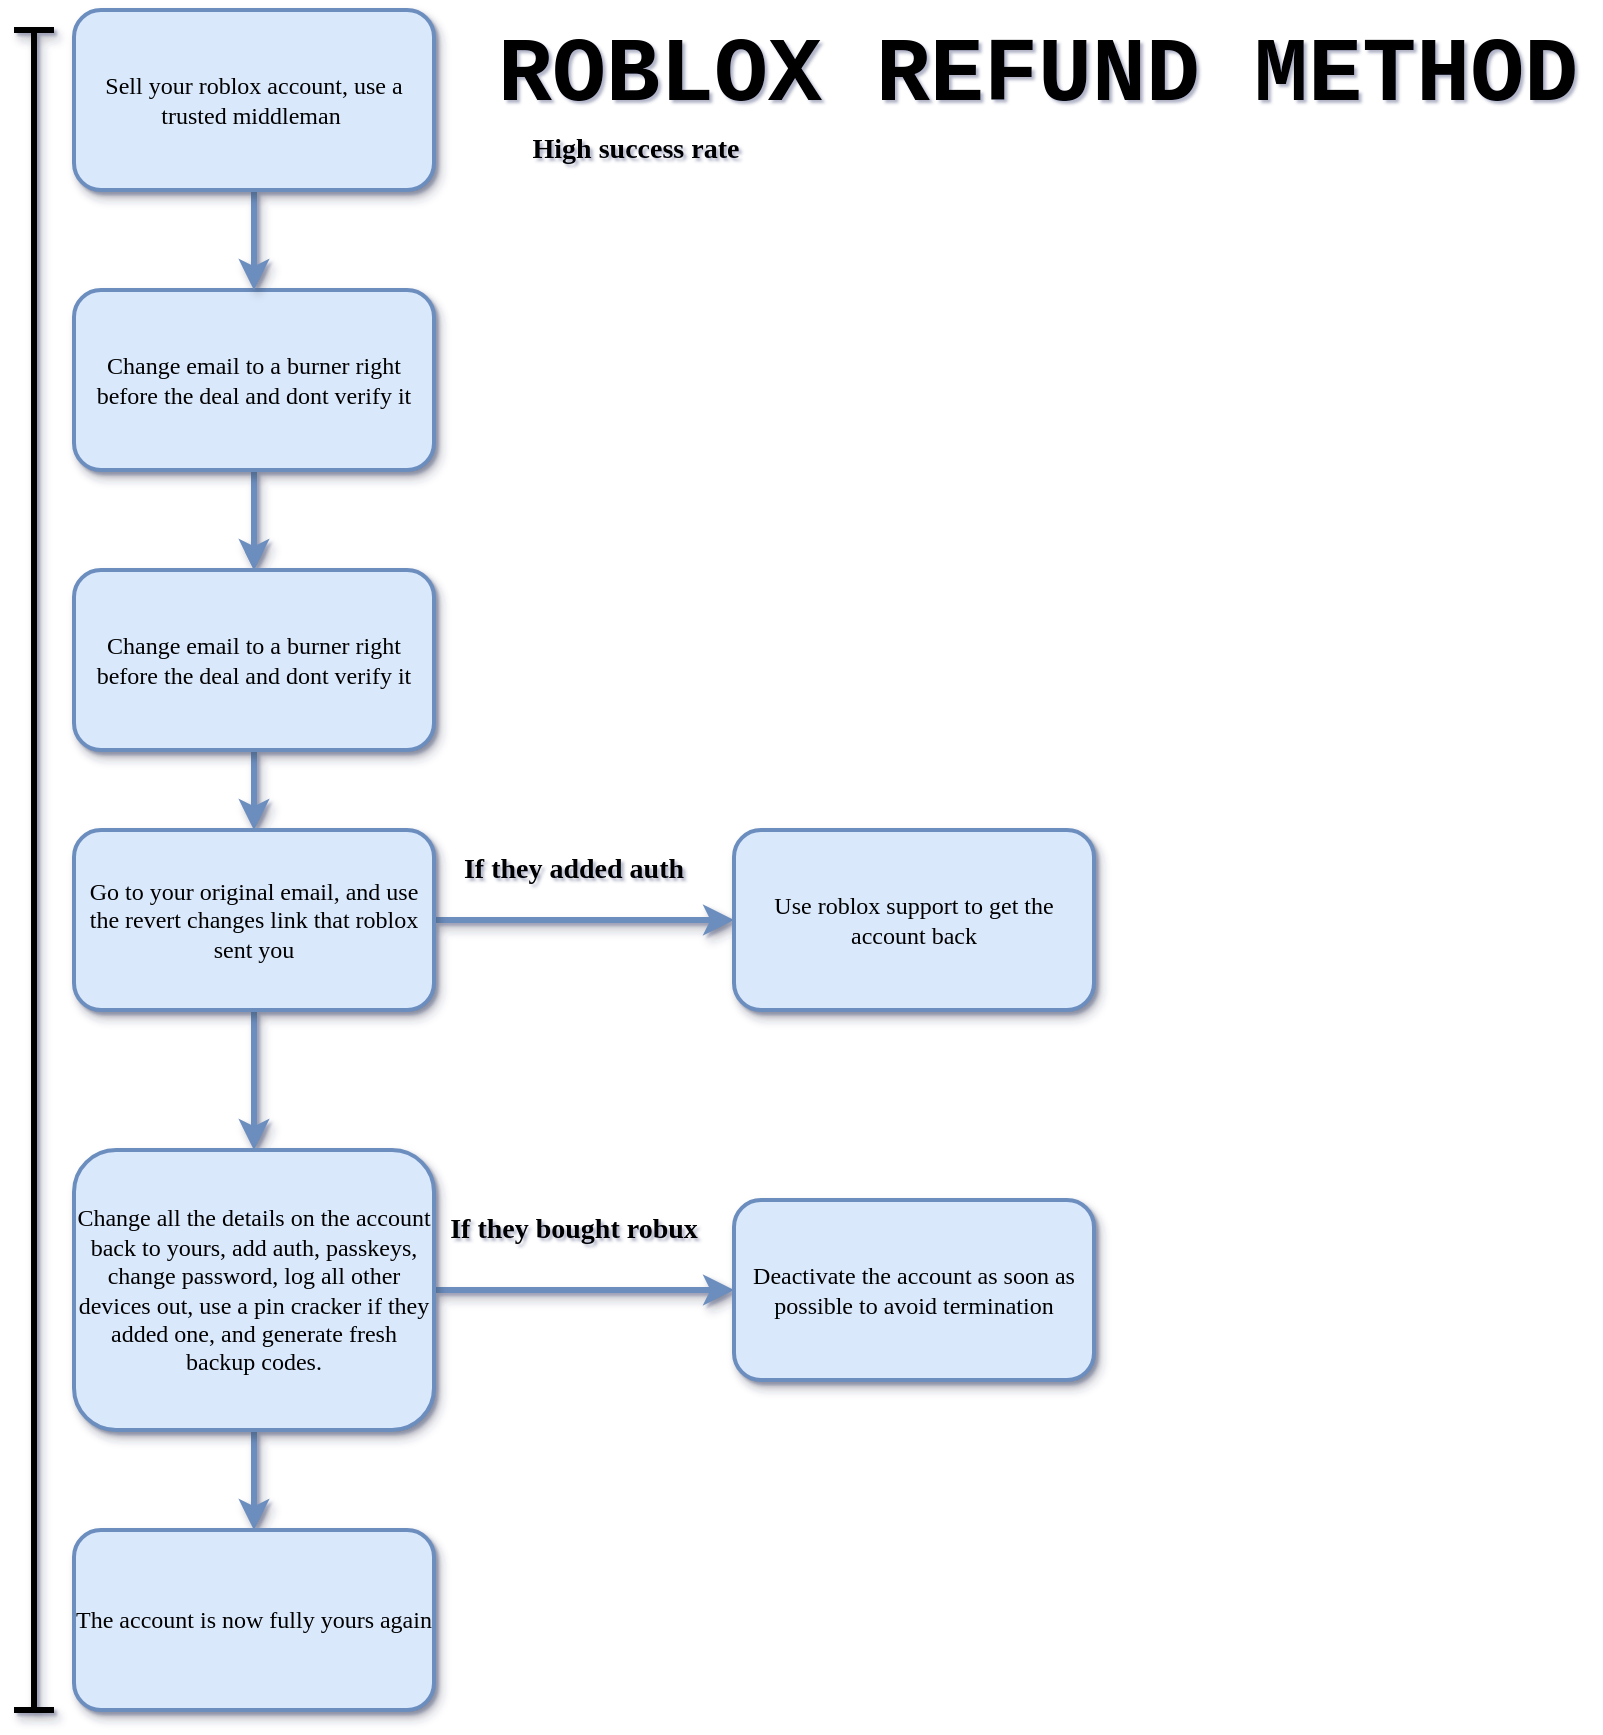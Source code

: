<mxfile version="26.1.1">
  <diagram id="C5RBs43oDa-KdzZeNtuy" name="Page-1">
    <mxGraphModel dx="1687" dy="885" grid="0" gridSize="10" guides="1" tooltips="1" connect="1" arrows="1" fold="1" page="1" pageScale="1" pageWidth="827" pageHeight="1169" background="#FFFFFF" math="0" shadow="1" adaptiveColors="auto">
      <root>
        <mxCell id="WIyWlLk6GJQsqaUBKTNV-0" />
        <mxCell id="WIyWlLk6GJQsqaUBKTNV-1" parent="WIyWlLk6GJQsqaUBKTNV-0" />
        <mxCell id="pRwvmZpkhUVEJQC-uLtn-13" style="edgeStyle=orthogonalEdgeStyle;rounded=1;orthogonalLoop=1;jettySize=auto;html=1;exitX=0.5;exitY=1;exitDx=0;exitDy=0;entryX=0.5;entryY=0;entryDx=0;entryDy=0;strokeWidth=3;shadow=1;snapToPoint=0;fixDash=0;backgroundOutline=0;fillColor=#dae8fc;strokeColor=#6c8ebf;" edge="1" parent="WIyWlLk6GJQsqaUBKTNV-1" source="WIyWlLk6GJQsqaUBKTNV-3" target="pRwvmZpkhUVEJQC-uLtn-1">
          <mxGeometry relative="1" as="geometry" />
        </mxCell>
        <mxCell id="pRwvmZpkhUVEJQC-uLtn-19" value="" style="edgeStyle=orthogonalEdgeStyle;rounded=1;orthogonalLoop=1;jettySize=auto;html=1;snapToPoint=0;fixDash=0;backgroundOutline=0;fillColor=#dae8fc;strokeColor=#6c8ebf;" edge="1" parent="WIyWlLk6GJQsqaUBKTNV-1" source="WIyWlLk6GJQsqaUBKTNV-3" target="pRwvmZpkhUVEJQC-uLtn-1">
          <mxGeometry relative="1" as="geometry" />
        </mxCell>
        <mxCell id="WIyWlLk6GJQsqaUBKTNV-3" value="&lt;font face=&quot;Verdana&quot;&gt;Change email to a burner right before the deal and dont verify it&lt;/font&gt;" style="rounded=1;whiteSpace=wrap;html=1;fontSize=12;glass=0;strokeWidth=2;shadow=1;snapToPoint=0;fixDash=0;backgroundOutline=0;fillColor=#dae8fc;strokeColor=#6c8ebf;" parent="WIyWlLk6GJQsqaUBKTNV-1" vertex="1">
          <mxGeometry x="40" y="150" width="180" height="90" as="geometry" />
        </mxCell>
        <mxCell id="pRwvmZpkhUVEJQC-uLtn-14" style="edgeStyle=orthogonalEdgeStyle;rounded=1;orthogonalLoop=1;jettySize=auto;html=1;exitX=0.5;exitY=1;exitDx=0;exitDy=0;strokeWidth=3;shadow=1;snapToPoint=0;fixDash=0;backgroundOutline=0;fillColor=#dae8fc;strokeColor=#6c8ebf;" edge="1" parent="WIyWlLk6GJQsqaUBKTNV-1" source="pRwvmZpkhUVEJQC-uLtn-1" target="pRwvmZpkhUVEJQC-uLtn-3">
          <mxGeometry relative="1" as="geometry" />
        </mxCell>
        <mxCell id="pRwvmZpkhUVEJQC-uLtn-1" value="&lt;font face=&quot;Verdana&quot;&gt;Change email to a burner right before the deal and dont verify it&lt;/font&gt;" style="rounded=1;whiteSpace=wrap;html=1;fontSize=12;glass=0;strokeWidth=2;shadow=1;container=0;snapToPoint=0;fixDash=0;backgroundOutline=0;fillColor=#dae8fc;strokeColor=#6c8ebf;" vertex="1" parent="WIyWlLk6GJQsqaUBKTNV-1">
          <mxGeometry x="40" y="290" width="180" height="90" as="geometry" />
        </mxCell>
        <mxCell id="pRwvmZpkhUVEJQC-uLtn-11" style="edgeStyle=orthogonalEdgeStyle;rounded=1;orthogonalLoop=1;jettySize=auto;html=1;exitX=1;exitY=0.5;exitDx=0;exitDy=0;entryX=0;entryY=0.5;entryDx=0;entryDy=0;strokeWidth=3;curved=0;shadow=1;snapToPoint=0;fixDash=0;backgroundOutline=0;fillColor=#dae8fc;strokeColor=#6c8ebf;" edge="1" parent="WIyWlLk6GJQsqaUBKTNV-1" source="pRwvmZpkhUVEJQC-uLtn-3" target="pRwvmZpkhUVEJQC-uLtn-5">
          <mxGeometry relative="1" as="geometry" />
        </mxCell>
        <mxCell id="pRwvmZpkhUVEJQC-uLtn-12" style="edgeStyle=orthogonalEdgeStyle;rounded=1;orthogonalLoop=1;jettySize=auto;html=1;entryX=0.5;entryY=0;entryDx=0;entryDy=0;strokeWidth=3;shadow=1;snapToPoint=0;fixDash=0;backgroundOutline=0;fillColor=#dae8fc;strokeColor=#6c8ebf;" edge="1" parent="WIyWlLk6GJQsqaUBKTNV-1" source="pRwvmZpkhUVEJQC-uLtn-3" target="pRwvmZpkhUVEJQC-uLtn-6">
          <mxGeometry relative="1" as="geometry" />
        </mxCell>
        <mxCell id="pRwvmZpkhUVEJQC-uLtn-3" value="&lt;font face=&quot;Verdana&quot;&gt;Go to your original email, and use the revert changes link that roblox sent you&lt;/font&gt;" style="rounded=1;whiteSpace=wrap;html=1;fontSize=12;glass=0;strokeWidth=2;shadow=1;snapToPoint=0;fixDash=0;backgroundOutline=0;fillColor=#dae8fc;strokeColor=#6c8ebf;" vertex="1" parent="WIyWlLk6GJQsqaUBKTNV-1">
          <mxGeometry x="40" y="420" width="180" height="90" as="geometry" />
        </mxCell>
        <mxCell id="pRwvmZpkhUVEJQC-uLtn-5" value="&lt;font face=&quot;Verdana&quot;&gt;Use roblox support to get the account back&lt;/font&gt;" style="rounded=1;whiteSpace=wrap;html=1;fontSize=12;glass=0;strokeWidth=2;shadow=1;container=0;snapToPoint=0;fixDash=0;backgroundOutline=0;fillColor=#dae8fc;strokeColor=#6c8ebf;" vertex="1" parent="WIyWlLk6GJQsqaUBKTNV-1">
          <mxGeometry x="370" y="420" width="180" height="90" as="geometry" />
        </mxCell>
        <mxCell id="pRwvmZpkhUVEJQC-uLtn-15" style="edgeStyle=orthogonalEdgeStyle;rounded=1;orthogonalLoop=1;jettySize=auto;html=1;exitX=0.5;exitY=1;exitDx=0;exitDy=0;entryX=0.5;entryY=0;entryDx=0;entryDy=0;strokeWidth=3;shadow=1;snapToPoint=0;fixDash=0;backgroundOutline=0;fillColor=#dae8fc;strokeColor=#6c8ebf;" edge="1" parent="WIyWlLk6GJQsqaUBKTNV-1" source="pRwvmZpkhUVEJQC-uLtn-6" target="pRwvmZpkhUVEJQC-uLtn-9">
          <mxGeometry relative="1" as="geometry" />
        </mxCell>
        <mxCell id="pRwvmZpkhUVEJQC-uLtn-16" style="edgeStyle=orthogonalEdgeStyle;rounded=1;orthogonalLoop=1;jettySize=auto;html=1;exitX=1;exitY=0.5;exitDx=0;exitDy=0;entryX=0;entryY=0.5;entryDx=0;entryDy=0;strokeWidth=3;shadow=1;snapToPoint=0;fixDash=0;backgroundOutline=0;fillColor=#dae8fc;strokeColor=#6c8ebf;" edge="1" parent="WIyWlLk6GJQsqaUBKTNV-1" source="pRwvmZpkhUVEJQC-uLtn-6" target="pRwvmZpkhUVEJQC-uLtn-10">
          <mxGeometry relative="1" as="geometry" />
        </mxCell>
        <mxCell id="pRwvmZpkhUVEJQC-uLtn-6" value="&lt;font face=&quot;Verdana&quot;&gt;Change all the details on the account back to yours, add auth, passkeys, change password, log all other devices out, use a pin cracker if they added one, and generate fresh backup codes.&lt;/font&gt;" style="rounded=1;whiteSpace=wrap;html=1;fontSize=12;glass=0;strokeWidth=2;shadow=1;container=0;snapToPoint=0;fixDash=0;backgroundOutline=0;fillColor=#dae8fc;strokeColor=#6c8ebf;" vertex="1" parent="WIyWlLk6GJQsqaUBKTNV-1">
          <mxGeometry x="40" y="580" width="180" height="140" as="geometry" />
        </mxCell>
        <mxCell id="pRwvmZpkhUVEJQC-uLtn-9" value="&lt;font face=&quot;Verdana&quot;&gt;The account is now fully yours again&lt;/font&gt;" style="rounded=1;whiteSpace=wrap;html=1;fontSize=12;glass=0;strokeWidth=2;shadow=1;container=0;snapToPoint=0;fixDash=0;backgroundOutline=0;fillColor=#dae8fc;strokeColor=#6c8ebf;" vertex="1" parent="WIyWlLk6GJQsqaUBKTNV-1">
          <mxGeometry x="40" y="770" width="180" height="90" as="geometry" />
        </mxCell>
        <mxCell id="pRwvmZpkhUVEJQC-uLtn-10" value="&lt;font face=&quot;Verdana&quot;&gt;Deactivate the account as soon as possible to avoid termination&lt;/font&gt;" style="rounded=1;whiteSpace=wrap;html=1;fontSize=12;glass=0;strokeWidth=2;shadow=1;container=0;snapToPoint=0;fixDash=0;backgroundOutline=0;fillColor=#dae8fc;strokeColor=#6c8ebf;" vertex="1" parent="WIyWlLk6GJQsqaUBKTNV-1">
          <mxGeometry x="370" y="605" width="180" height="90" as="geometry" />
        </mxCell>
        <mxCell id="pRwvmZpkhUVEJQC-uLtn-18" style="edgeStyle=orthogonalEdgeStyle;rounded=1;orthogonalLoop=1;jettySize=auto;html=1;exitX=0.5;exitY=1;exitDx=0;exitDy=0;entryX=0.5;entryY=0;entryDx=0;entryDy=0;strokeWidth=3;shadow=1;snapToPoint=0;fixDash=0;backgroundOutline=0;fillColor=#dae8fc;strokeColor=#6c8ebf;" edge="1" parent="WIyWlLk6GJQsqaUBKTNV-1" source="pRwvmZpkhUVEJQC-uLtn-17" target="WIyWlLk6GJQsqaUBKTNV-3">
          <mxGeometry relative="1" as="geometry" />
        </mxCell>
        <mxCell id="pRwvmZpkhUVEJQC-uLtn-17" value="&lt;font face=&quot;Verdana&quot;&gt;Sell your roblox account, use a trusted middleman&amp;nbsp;&lt;/font&gt;" style="rounded=1;whiteSpace=wrap;html=1;fontSize=12;glass=0;strokeWidth=2;shadow=1;snapToPoint=0;fixDash=0;backgroundOutline=0;fillColor=#dae8fc;strokeColor=#6c8ebf;" vertex="1" parent="WIyWlLk6GJQsqaUBKTNV-1">
          <mxGeometry x="40" y="10" width="180" height="90" as="geometry" />
        </mxCell>
        <mxCell id="pRwvmZpkhUVEJQC-uLtn-20" value="&lt;h1 style=&quot;margin-top: 0px;&quot;&gt;&lt;font style=&quot;font-size: 45px;&quot; face=&quot;Courier New&quot;&gt;ROBLOX REFUND METHOD&lt;/font&gt;&lt;/h1&gt;" style="text;html=1;whiteSpace=wrap;overflow=hidden;rounded=1;" vertex="1" parent="WIyWlLk6GJQsqaUBKTNV-1">
          <mxGeometry x="250" y="10" width="550" height="120" as="geometry" />
        </mxCell>
        <mxCell id="pRwvmZpkhUVEJQC-uLtn-22" value="&lt;b style=&quot;font-family: Verdana; font-size: 14px;&quot;&gt;If they added auth&lt;/b&gt;" style="text;html=1;align=center;verticalAlign=middle;whiteSpace=wrap;rounded=1;" vertex="1" parent="WIyWlLk6GJQsqaUBKTNV-1">
          <mxGeometry x="220" y="420" width="140" height="40" as="geometry" />
        </mxCell>
        <mxCell id="pRwvmZpkhUVEJQC-uLtn-23" value="&lt;b style=&quot;font-family: Verdana; font-size: 14px;&quot;&gt;If they bought robux&lt;/b&gt;" style="text;html=1;align=center;verticalAlign=middle;whiteSpace=wrap;rounded=1;" vertex="1" parent="WIyWlLk6GJQsqaUBKTNV-1">
          <mxGeometry x="220" y="600" width="140" height="40" as="geometry" />
        </mxCell>
        <mxCell id="pRwvmZpkhUVEJQC-uLtn-24" value="" style="shape=crossbar;whiteSpace=wrap;html=1;rounded=1;direction=south;shadow=1;strokeWidth=3;" vertex="1" parent="WIyWlLk6GJQsqaUBKTNV-1">
          <mxGeometry x="10" y="20" width="20" height="840" as="geometry" />
        </mxCell>
        <mxCell id="pRwvmZpkhUVEJQC-uLtn-26" value="&lt;font face=&quot;Verdana&quot;&gt;&lt;span style=&quot;font-size: 14px;&quot;&gt;&lt;b&gt;High success rate&lt;/b&gt;&lt;/span&gt;&lt;/font&gt;" style="text;html=1;align=center;verticalAlign=middle;whiteSpace=wrap;rounded=1;" vertex="1" parent="WIyWlLk6GJQsqaUBKTNV-1">
          <mxGeometry x="250" y="60" width="142" height="40" as="geometry" />
        </mxCell>
      </root>
    </mxGraphModel>
  </diagram>
</mxfile>
